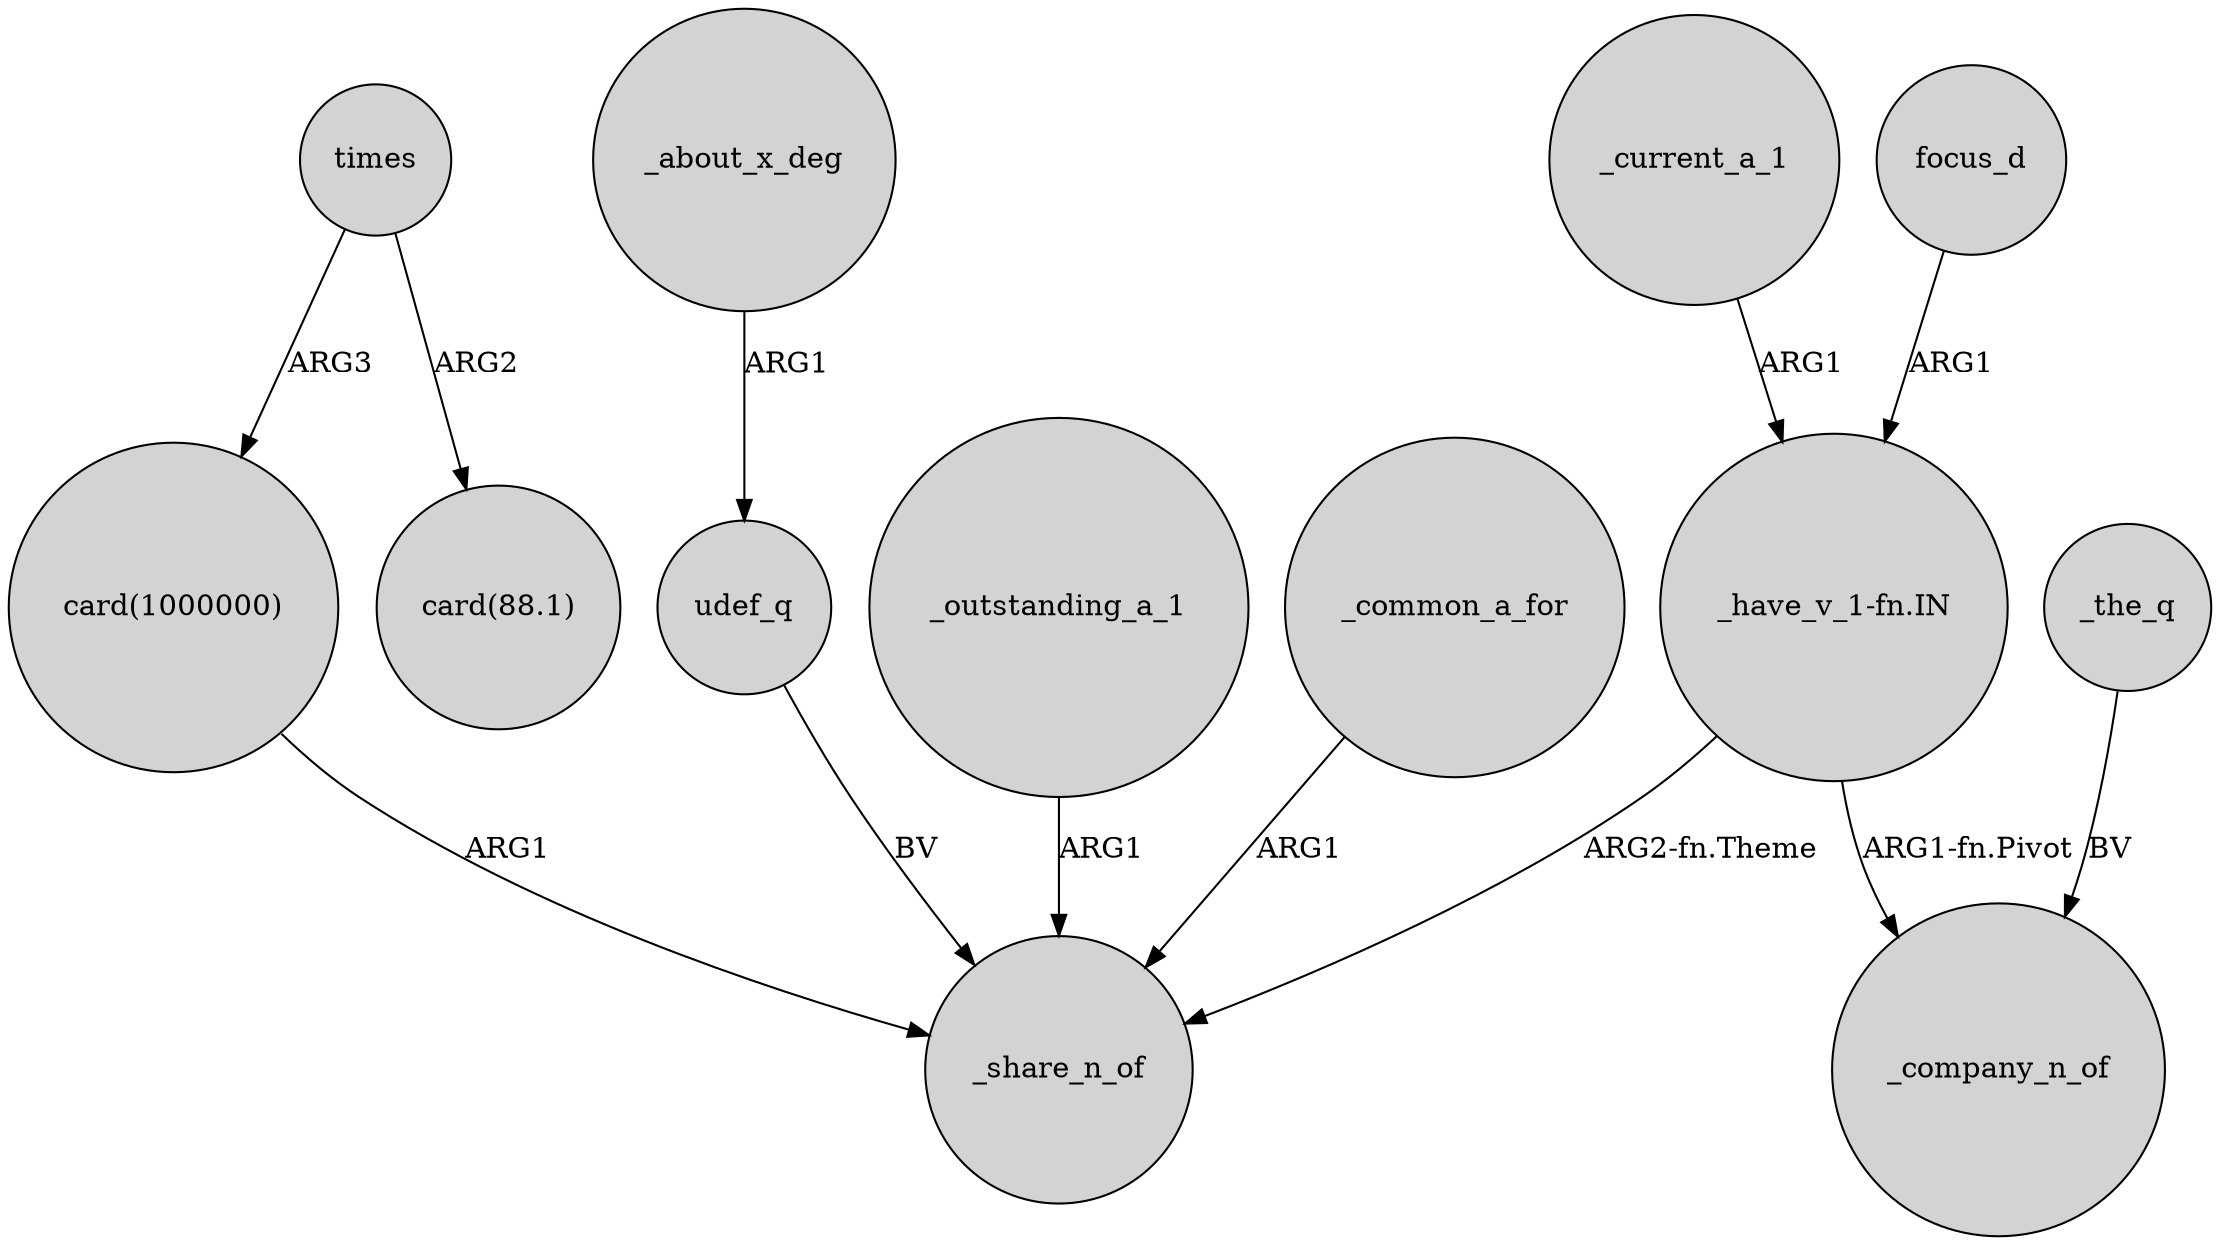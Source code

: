 digraph {
	node [shape=circle style=filled]
	focus_d -> "_have_v_1-fn.IN" [label=ARG1]
	times -> "card(88.1)" [label=ARG2]
	times -> "card(1000000)" [label=ARG3]
	udef_q -> _share_n_of [label=BV]
	"_have_v_1-fn.IN" -> _company_n_of [label="ARG1-fn.Pivot"]
	_about_x_deg -> udef_q [label=ARG1]
	"_have_v_1-fn.IN" -> _share_n_of [label="ARG2-fn.Theme"]
	_the_q -> _company_n_of [label=BV]
	_outstanding_a_1 -> _share_n_of [label=ARG1]
	_common_a_for -> _share_n_of [label=ARG1]
	_current_a_1 -> "_have_v_1-fn.IN" [label=ARG1]
	"card(1000000)" -> _share_n_of [label=ARG1]
}
